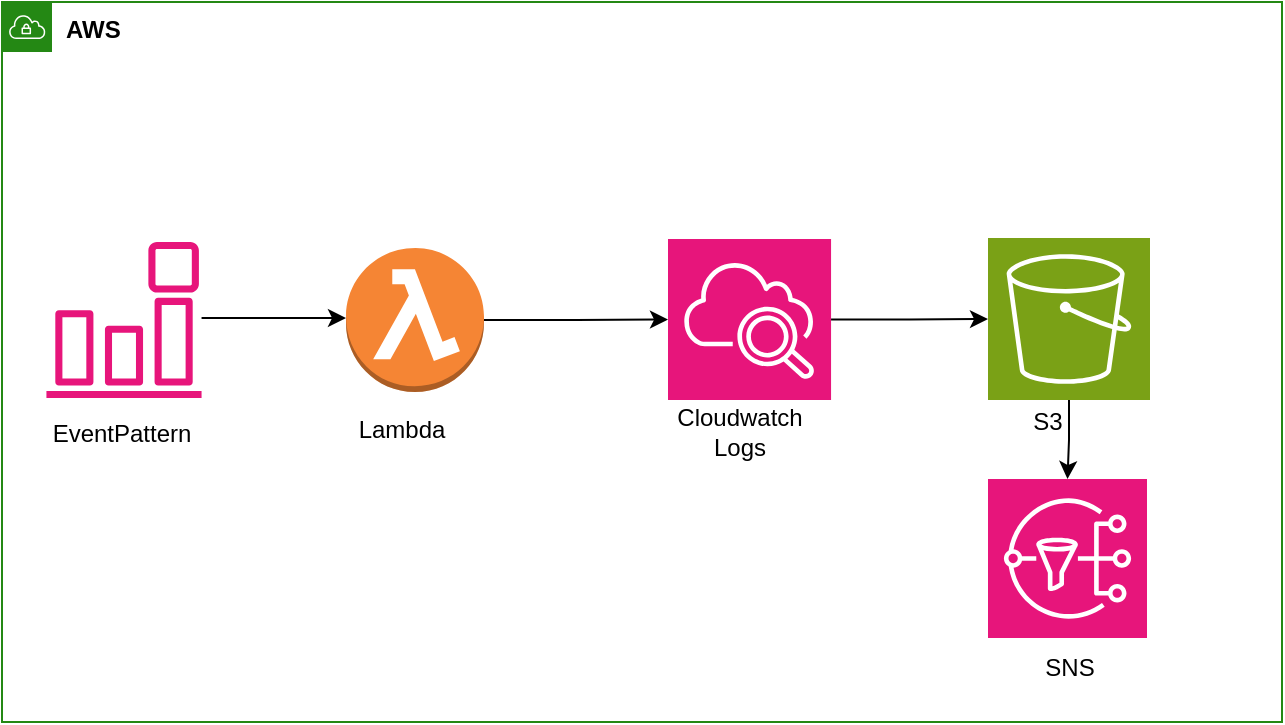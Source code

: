 <mxfile version="22.0.0" type="github">
  <diagram name="Page-1" id="GS5KcHuYNF9jftuuwaPx">
    <mxGraphModel dx="701" dy="472" grid="0" gridSize="10" guides="1" tooltips="1" connect="1" arrows="1" fold="1" page="1" pageScale="1" pageWidth="850" pageHeight="1100" math="0" shadow="0">
      <root>
        <mxCell id="0" />
        <mxCell id="1" parent="0" />
        <mxCell id="ebPsQImiZYig7wBdQt5i-2" style="edgeStyle=orthogonalEdgeStyle;rounded=0;orthogonalLoop=1;jettySize=auto;html=1;" parent="1" edge="1">
          <mxGeometry relative="1" as="geometry">
            <mxPoint x="213" y="238" as="targetPoint" />
            <mxPoint x="140.779" y="238" as="sourcePoint" />
          </mxGeometry>
        </mxCell>
        <mxCell id="ebPsQImiZYig7wBdQt5i-1" value="" style="sketch=0;outlineConnect=0;fontColor=#232F3E;gradientColor=none;fillColor=#E7157B;strokeColor=none;dashed=0;verticalLabelPosition=bottom;verticalAlign=top;align=center;html=1;fontSize=12;fontStyle=0;aspect=fixed;pointerEvents=1;shape=mxgraph.aws4.event_event_based;" parent="1" vertex="1">
          <mxGeometry x="63" y="200" width="78" height="78" as="geometry" />
        </mxCell>
        <mxCell id="ebPsQImiZYig7wBdQt5i-4" style="edgeStyle=orthogonalEdgeStyle;rounded=0;orthogonalLoop=1;jettySize=auto;html=1;entryX=0;entryY=0.5;entryDx=0;entryDy=0;entryPerimeter=0;" parent="1" source="ebPsQImiZYig7wBdQt5i-3" target="ebPsQImiZYig7wBdQt5i-5" edge="1">
          <mxGeometry relative="1" as="geometry">
            <mxPoint x="343" y="239" as="targetPoint" />
          </mxGeometry>
        </mxCell>
        <mxCell id="ebPsQImiZYig7wBdQt5i-3" value="" style="outlineConnect=0;dashed=0;verticalLabelPosition=bottom;verticalAlign=top;align=center;html=1;shape=mxgraph.aws3.lambda_function;fillColor=#F58534;gradientColor=none;" parent="1" vertex="1">
          <mxGeometry x="213" y="203" width="69" height="72" as="geometry" />
        </mxCell>
        <mxCell id="ebPsQImiZYig7wBdQt5i-8" value="&lt;font size=&quot;1&quot; color=&quot;#000000&quot; style=&quot;&quot;&gt;&lt;b style=&quot;font-size: 12px;&quot;&gt;AWS&lt;/b&gt;&lt;/font&gt;" style="points=[[0,0],[0.25,0],[0.5,0],[0.75,0],[1,0],[1,0.25],[1,0.5],[1,0.75],[1,1],[0.75,1],[0.5,1],[0.25,1],[0,1],[0,0.75],[0,0.5],[0,0.25]];outlineConnect=0;gradientColor=none;html=1;whiteSpace=wrap;fontSize=12;fontStyle=0;container=1;pointerEvents=0;collapsible=0;recursiveResize=0;shape=mxgraph.aws4.group;grIcon=mxgraph.aws4.group_vpc;strokeColor=#248814;fillColor=none;verticalAlign=top;align=left;spacingLeft=30;fontColor=#AAB7B8;dashed=0;" parent="1" vertex="1">
          <mxGeometry x="41" y="80" width="640" height="360" as="geometry" />
        </mxCell>
        <mxCell id="ebPsQImiZYig7wBdQt5i-9" value="" style="sketch=0;points=[[0,0,0],[0.25,0,0],[0.5,0,0],[0.75,0,0],[1,0,0],[0,1,0],[0.25,1,0],[0.5,1,0],[0.75,1,0],[1,1,0],[0,0.25,0],[0,0.5,0],[0,0.75,0],[1,0.25,0],[1,0.5,0],[1,0.75,0]];outlineConnect=0;fontColor=#232F3E;fillColor=#E7157B;strokeColor=#ffffff;dashed=0;verticalLabelPosition=bottom;verticalAlign=top;align=center;html=1;fontSize=12;fontStyle=0;aspect=fixed;shape=mxgraph.aws4.resourceIcon;resIcon=mxgraph.aws4.sns;" parent="ebPsQImiZYig7wBdQt5i-8" vertex="1">
          <mxGeometry x="493" y="238.5" width="79.5" height="79.5" as="geometry" />
        </mxCell>
        <mxCell id="ebPsQImiZYig7wBdQt5i-11" value="" style="edgeStyle=orthogonalEdgeStyle;rounded=0;orthogonalLoop=1;jettySize=auto;html=1;" parent="ebPsQImiZYig7wBdQt5i-8" source="ebPsQImiZYig7wBdQt5i-6" target="ebPsQImiZYig7wBdQt5i-9" edge="1">
          <mxGeometry relative="1" as="geometry" />
        </mxCell>
        <mxCell id="ebPsQImiZYig7wBdQt5i-6" value="" style="sketch=0;points=[[0,0,0],[0.25,0,0],[0.5,0,0],[0.75,0,0],[1,0,0],[0,1,0],[0.25,1,0],[0.5,1,0],[0.75,1,0],[1,1,0],[0,0.25,0],[0,0.5,0],[0,0.75,0],[1,0.25,0],[1,0.5,0],[1,0.75,0]];outlineConnect=0;fontColor=#232F3E;fillColor=#7AA116;strokeColor=#ffffff;dashed=0;verticalLabelPosition=bottom;verticalAlign=top;align=center;html=1;fontSize=12;fontStyle=0;aspect=fixed;shape=mxgraph.aws4.resourceIcon;resIcon=mxgraph.aws4.s3;" parent="ebPsQImiZYig7wBdQt5i-8" vertex="1">
          <mxGeometry x="493" y="118" width="81" height="81" as="geometry" />
        </mxCell>
        <mxCell id="ebPsQImiZYig7wBdQt5i-5" value="" style="sketch=0;points=[[0,0,0],[0.25,0,0],[0.5,0,0],[0.75,0,0],[1,0,0],[0,1,0],[0.25,1,0],[0.5,1,0],[0.75,1,0],[1,1,0],[0,0.25,0],[0,0.5,0],[0,0.75,0],[1,0.25,0],[1,0.5,0],[1,0.75,0]];points=[[0,0,0],[0.25,0,0],[0.5,0,0],[0.75,0,0],[1,0,0],[0,1,0],[0.25,1,0],[0.5,1,0],[0.75,1,0],[1,1,0],[0,0.25,0],[0,0.5,0],[0,0.75,0],[1,0.25,0],[1,0.5,0],[1,0.75,0]];outlineConnect=0;fontColor=#232F3E;fillColor=#E7157B;strokeColor=#ffffff;dashed=0;verticalLabelPosition=bottom;verticalAlign=top;align=center;html=1;fontSize=12;fontStyle=0;aspect=fixed;shape=mxgraph.aws4.resourceIcon;resIcon=mxgraph.aws4.cloudwatch_2;" parent="ebPsQImiZYig7wBdQt5i-8" vertex="1">
          <mxGeometry x="333" y="118.5" width="81.53" height="80.5" as="geometry" />
        </mxCell>
        <mxCell id="ebPsQImiZYig7wBdQt5i-7" value="" style="edgeStyle=orthogonalEdgeStyle;rounded=0;orthogonalLoop=1;jettySize=auto;html=1;" parent="ebPsQImiZYig7wBdQt5i-8" source="ebPsQImiZYig7wBdQt5i-5" target="ebPsQImiZYig7wBdQt5i-6" edge="1">
          <mxGeometry relative="1" as="geometry" />
        </mxCell>
        <mxCell id="PFyBZ4zcWlUuLfsJXESM-1" value="EventPattern" style="text;html=1;strokeColor=none;fillColor=none;align=center;verticalAlign=middle;whiteSpace=wrap;rounded=0;" vertex="1" parent="ebPsQImiZYig7wBdQt5i-8">
          <mxGeometry x="30" y="201" width="60" height="30" as="geometry" />
        </mxCell>
        <mxCell id="PFyBZ4zcWlUuLfsJXESM-2" value="Lambda" style="text;html=1;strokeColor=none;fillColor=none;align=center;verticalAlign=middle;whiteSpace=wrap;rounded=0;" vertex="1" parent="ebPsQImiZYig7wBdQt5i-8">
          <mxGeometry x="170" y="199" width="60" height="30" as="geometry" />
        </mxCell>
        <mxCell id="PFyBZ4zcWlUuLfsJXESM-3" value="Cloudwatch Logs" style="text;html=1;strokeColor=none;fillColor=none;align=center;verticalAlign=middle;whiteSpace=wrap;rounded=0;" vertex="1" parent="ebPsQImiZYig7wBdQt5i-8">
          <mxGeometry x="339" y="200" width="60" height="30" as="geometry" />
        </mxCell>
        <mxCell id="PFyBZ4zcWlUuLfsJXESM-4" value="SNS" style="text;html=1;strokeColor=none;fillColor=none;align=center;verticalAlign=middle;whiteSpace=wrap;rounded=0;" vertex="1" parent="ebPsQImiZYig7wBdQt5i-8">
          <mxGeometry x="503.5" y="318" width="60" height="30" as="geometry" />
        </mxCell>
        <mxCell id="PFyBZ4zcWlUuLfsJXESM-5" value="S3" style="text;html=1;strokeColor=none;fillColor=none;align=center;verticalAlign=middle;whiteSpace=wrap;rounded=0;" vertex="1" parent="ebPsQImiZYig7wBdQt5i-8">
          <mxGeometry x="493" y="195" width="60" height="30" as="geometry" />
        </mxCell>
      </root>
    </mxGraphModel>
  </diagram>
</mxfile>
